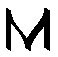 beginfig(2)
pickup penrazor xscaled 2pt rotated -33;
    draw (03,03) --  (03,17) {down}..{down} (10,03) {up}..{up} (17,17) -- (17,03);
    endfig;
    end

